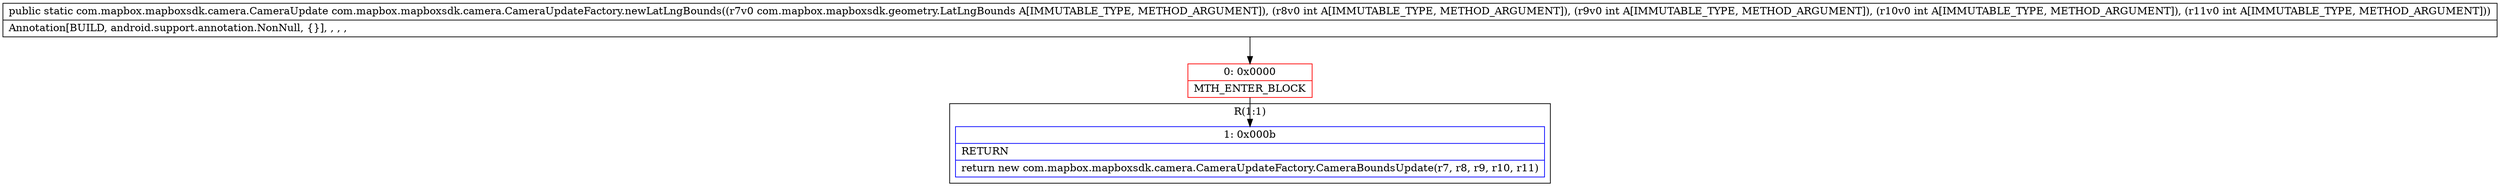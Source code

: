 digraph "CFG forcom.mapbox.mapboxsdk.camera.CameraUpdateFactory.newLatLngBounds(Lcom\/mapbox\/mapboxsdk\/geometry\/LatLngBounds;IIII)Lcom\/mapbox\/mapboxsdk\/camera\/CameraUpdate;" {
subgraph cluster_Region_254279874 {
label = "R(1:1)";
node [shape=record,color=blue];
Node_1 [shape=record,label="{1\:\ 0x000b|RETURN\l|return new com.mapbox.mapboxsdk.camera.CameraUpdateFactory.CameraBoundsUpdate(r7, r8, r9, r10, r11)\l}"];
}
Node_0 [shape=record,color=red,label="{0\:\ 0x0000|MTH_ENTER_BLOCK\l}"];
MethodNode[shape=record,label="{public static com.mapbox.mapboxsdk.camera.CameraUpdate com.mapbox.mapboxsdk.camera.CameraUpdateFactory.newLatLngBounds((r7v0 com.mapbox.mapboxsdk.geometry.LatLngBounds A[IMMUTABLE_TYPE, METHOD_ARGUMENT]), (r8v0 int A[IMMUTABLE_TYPE, METHOD_ARGUMENT]), (r9v0 int A[IMMUTABLE_TYPE, METHOD_ARGUMENT]), (r10v0 int A[IMMUTABLE_TYPE, METHOD_ARGUMENT]), (r11v0 int A[IMMUTABLE_TYPE, METHOD_ARGUMENT]))  | Annotation[BUILD, android.support.annotation.NonNull, \{\}], , , , \l}"];
MethodNode -> Node_0;
Node_0 -> Node_1;
}

